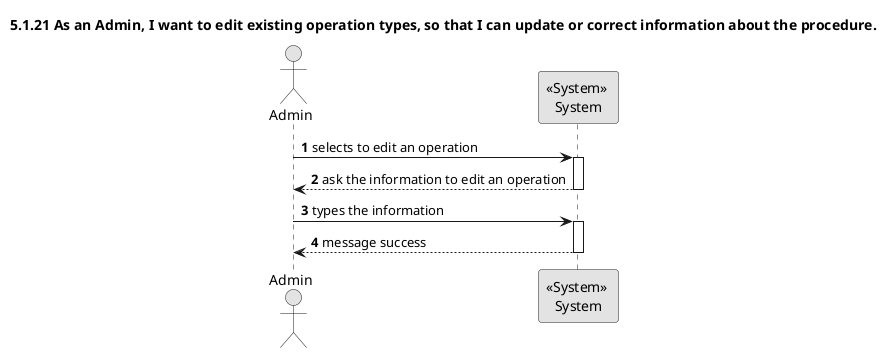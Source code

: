 ﻿@startuml
skinparam monochrome true
skinparam packageStyle rectangle
skinparam shadowing false

title 5.1.21 As an Admin, I want to edit existing operation types, so that I can update or correct information about the procedure.


autonumber
actor "Admin" as ADMIN

participant "<<System>> \nSystem" as System

    ADMIN -> System : selects to edit an operation 
    activate System

    System --> ADMIN : ask the information to edit an operation
    deactivate System

    ADMIN -> System : types the information
    activate System

    System --> ADMIN : message success
    deactivate System    

    
@enduml
